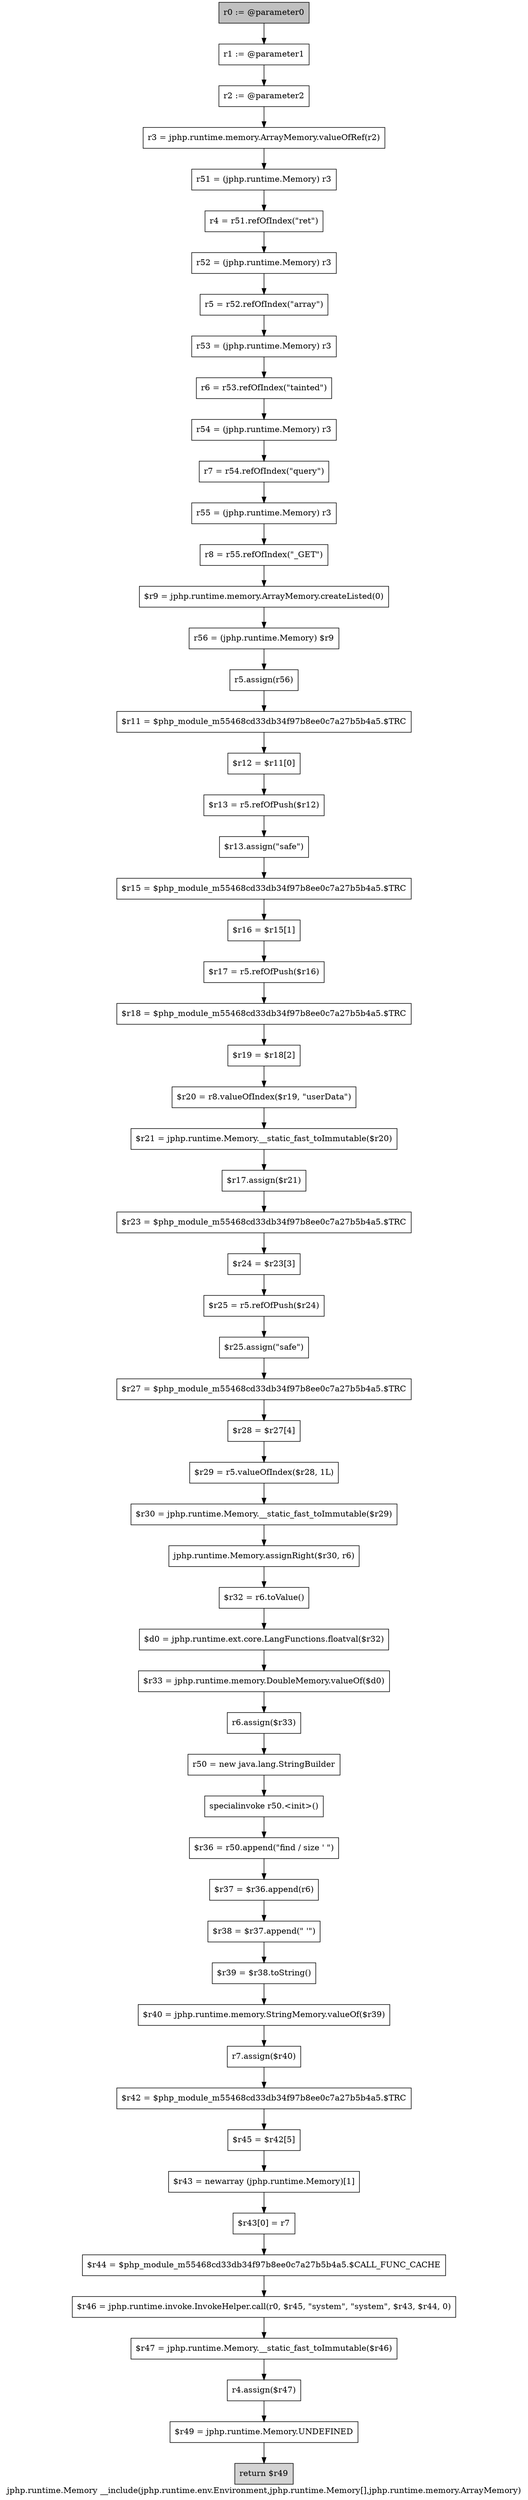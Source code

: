 digraph "jphp.runtime.Memory __include(jphp.runtime.env.Environment,jphp.runtime.Memory[],jphp.runtime.memory.ArrayMemory)" {
    label="jphp.runtime.Memory __include(jphp.runtime.env.Environment,jphp.runtime.Memory[],jphp.runtime.memory.ArrayMemory)";
    node [shape=box];
    "0" [style=filled,fillcolor=gray,label="r0 := @parameter0",];
    "1" [label="r1 := @parameter1",];
    "0"->"1";
    "2" [label="r2 := @parameter2",];
    "1"->"2";
    "3" [label="r3 = jphp.runtime.memory.ArrayMemory.valueOfRef(r2)",];
    "2"->"3";
    "4" [label="r51 = (jphp.runtime.Memory) r3",];
    "3"->"4";
    "5" [label="r4 = r51.refOfIndex(\"ret\")",];
    "4"->"5";
    "6" [label="r52 = (jphp.runtime.Memory) r3",];
    "5"->"6";
    "7" [label="r5 = r52.refOfIndex(\"array\")",];
    "6"->"7";
    "8" [label="r53 = (jphp.runtime.Memory) r3",];
    "7"->"8";
    "9" [label="r6 = r53.refOfIndex(\"tainted\")",];
    "8"->"9";
    "10" [label="r54 = (jphp.runtime.Memory) r3",];
    "9"->"10";
    "11" [label="r7 = r54.refOfIndex(\"query\")",];
    "10"->"11";
    "12" [label="r55 = (jphp.runtime.Memory) r3",];
    "11"->"12";
    "13" [label="r8 = r55.refOfIndex(\"_GET\")",];
    "12"->"13";
    "14" [label="$r9 = jphp.runtime.memory.ArrayMemory.createListed(0)",];
    "13"->"14";
    "15" [label="r56 = (jphp.runtime.Memory) $r9",];
    "14"->"15";
    "16" [label="r5.assign(r56)",];
    "15"->"16";
    "17" [label="$r11 = $php_module_m55468cd33db34f97b8ee0c7a27b5b4a5.$TRC",];
    "16"->"17";
    "18" [label="$r12 = $r11[0]",];
    "17"->"18";
    "19" [label="$r13 = r5.refOfPush($r12)",];
    "18"->"19";
    "20" [label="$r13.assign(\"safe\")",];
    "19"->"20";
    "21" [label="$r15 = $php_module_m55468cd33db34f97b8ee0c7a27b5b4a5.$TRC",];
    "20"->"21";
    "22" [label="$r16 = $r15[1]",];
    "21"->"22";
    "23" [label="$r17 = r5.refOfPush($r16)",];
    "22"->"23";
    "24" [label="$r18 = $php_module_m55468cd33db34f97b8ee0c7a27b5b4a5.$TRC",];
    "23"->"24";
    "25" [label="$r19 = $r18[2]",];
    "24"->"25";
    "26" [label="$r20 = r8.valueOfIndex($r19, \"userData\")",];
    "25"->"26";
    "27" [label="$r21 = jphp.runtime.Memory.__static_fast_toImmutable($r20)",];
    "26"->"27";
    "28" [label="$r17.assign($r21)",];
    "27"->"28";
    "29" [label="$r23 = $php_module_m55468cd33db34f97b8ee0c7a27b5b4a5.$TRC",];
    "28"->"29";
    "30" [label="$r24 = $r23[3]",];
    "29"->"30";
    "31" [label="$r25 = r5.refOfPush($r24)",];
    "30"->"31";
    "32" [label="$r25.assign(\"safe\")",];
    "31"->"32";
    "33" [label="$r27 = $php_module_m55468cd33db34f97b8ee0c7a27b5b4a5.$TRC",];
    "32"->"33";
    "34" [label="$r28 = $r27[4]",];
    "33"->"34";
    "35" [label="$r29 = r5.valueOfIndex($r28, 1L)",];
    "34"->"35";
    "36" [label="$r30 = jphp.runtime.Memory.__static_fast_toImmutable($r29)",];
    "35"->"36";
    "37" [label="jphp.runtime.Memory.assignRight($r30, r6)",];
    "36"->"37";
    "38" [label="$r32 = r6.toValue()",];
    "37"->"38";
    "39" [label="$d0 = jphp.runtime.ext.core.LangFunctions.floatval($r32)",];
    "38"->"39";
    "40" [label="$r33 = jphp.runtime.memory.DoubleMemory.valueOf($d0)",];
    "39"->"40";
    "41" [label="r6.assign($r33)",];
    "40"->"41";
    "42" [label="r50 = new java.lang.StringBuilder",];
    "41"->"42";
    "43" [label="specialinvoke r50.<init>()",];
    "42"->"43";
    "44" [label="$r36 = r50.append(\"find / size \' \")",];
    "43"->"44";
    "45" [label="$r37 = $r36.append(r6)",];
    "44"->"45";
    "46" [label="$r38 = $r37.append(\" \'\")",];
    "45"->"46";
    "47" [label="$r39 = $r38.toString()",];
    "46"->"47";
    "48" [label="$r40 = jphp.runtime.memory.StringMemory.valueOf($r39)",];
    "47"->"48";
    "49" [label="r7.assign($r40)",];
    "48"->"49";
    "50" [label="$r42 = $php_module_m55468cd33db34f97b8ee0c7a27b5b4a5.$TRC",];
    "49"->"50";
    "51" [label="$r45 = $r42[5]",];
    "50"->"51";
    "52" [label="$r43 = newarray (jphp.runtime.Memory)[1]",];
    "51"->"52";
    "53" [label="$r43[0] = r7",];
    "52"->"53";
    "54" [label="$r44 = $php_module_m55468cd33db34f97b8ee0c7a27b5b4a5.$CALL_FUNC_CACHE",];
    "53"->"54";
    "55" [label="$r46 = jphp.runtime.invoke.InvokeHelper.call(r0, $r45, \"system\", \"system\", $r43, $r44, 0)",];
    "54"->"55";
    "56" [label="$r47 = jphp.runtime.Memory.__static_fast_toImmutable($r46)",];
    "55"->"56";
    "57" [label="r4.assign($r47)",];
    "56"->"57";
    "58" [label="$r49 = jphp.runtime.Memory.UNDEFINED",];
    "57"->"58";
    "59" [style=filled,fillcolor=lightgray,label="return $r49",];
    "58"->"59";
}
